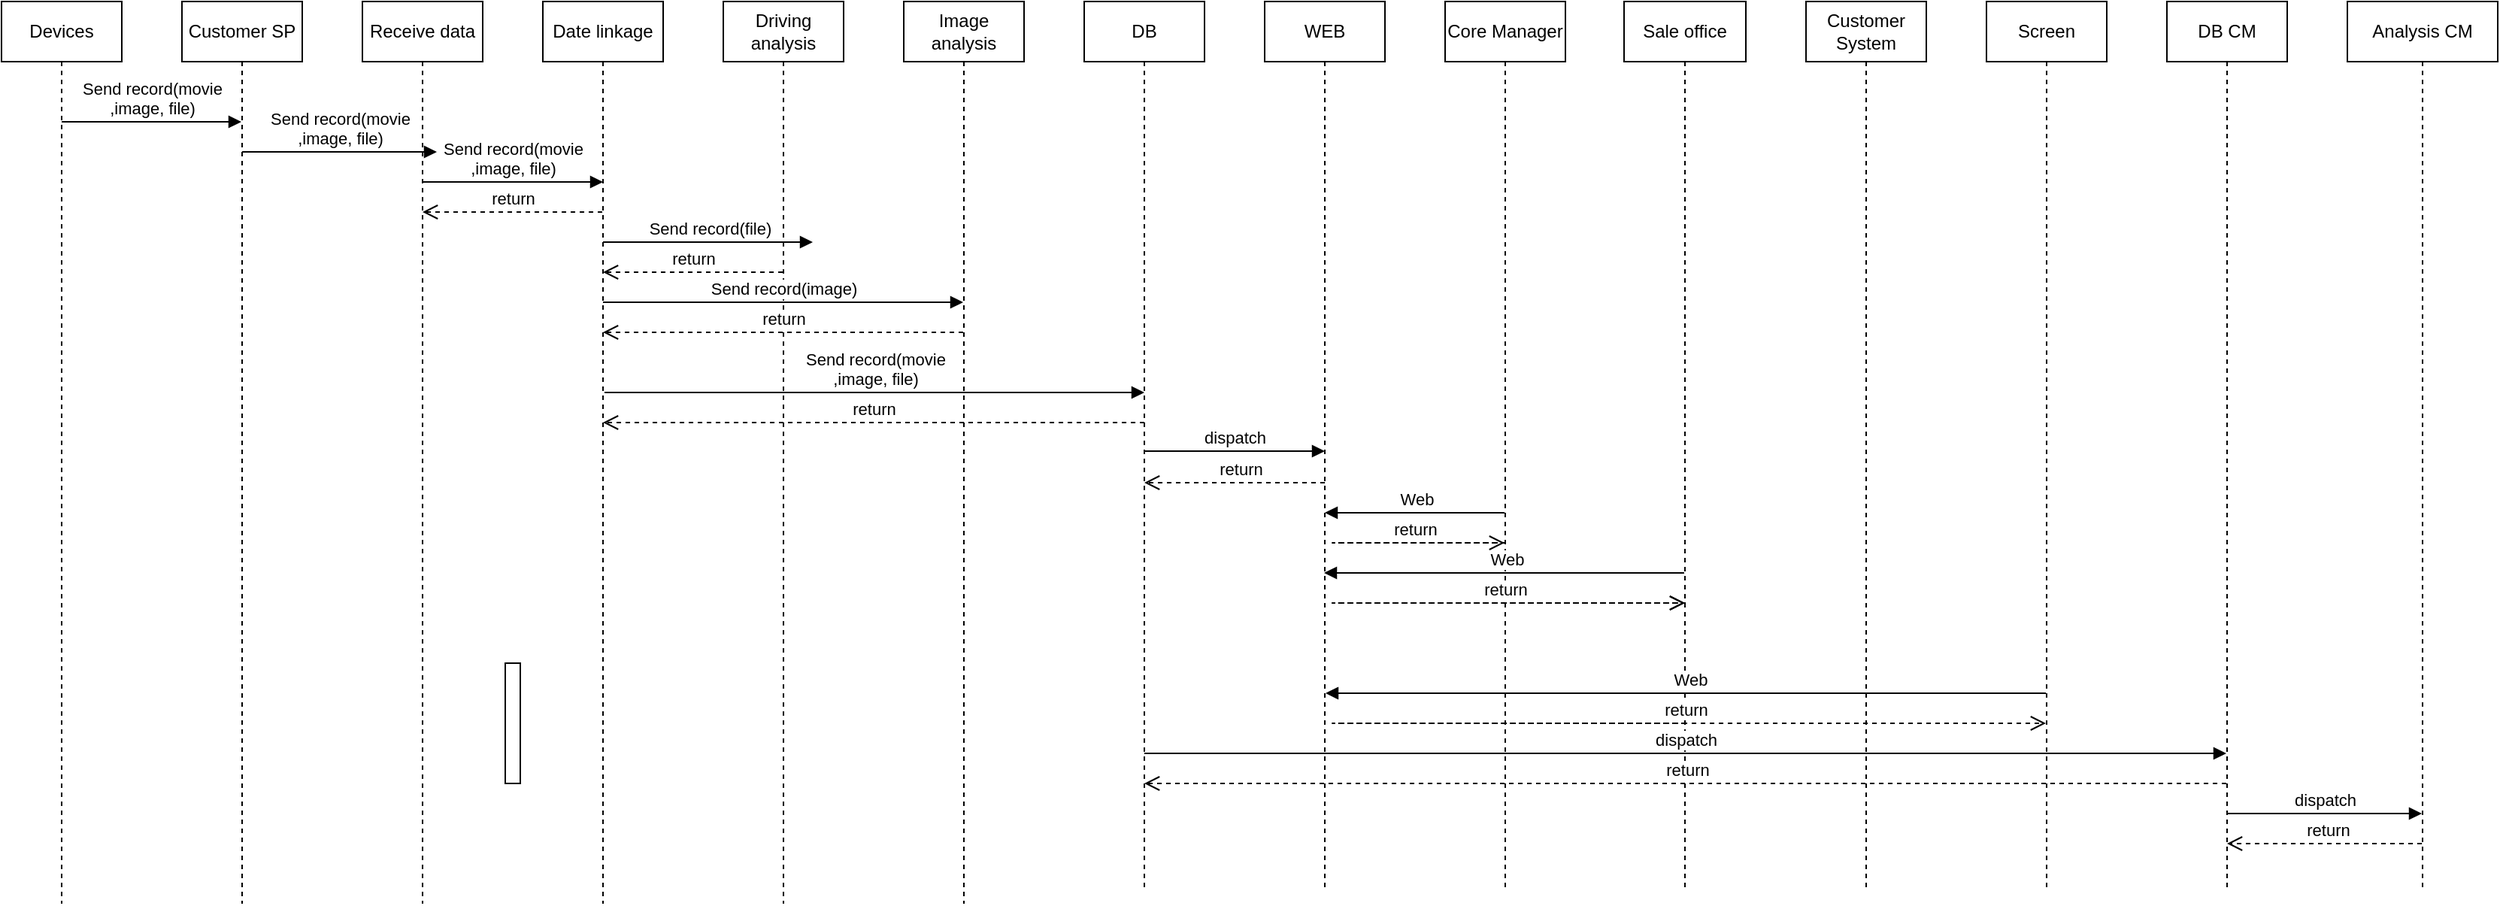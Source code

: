 <mxfile version="10.7.5" type="github"><diagram name="Page-1" id="e7e014a7-5840-1c2e-5031-d8a46d1fe8dd"><mxGraphModel dx="1394" dy="764" grid="1" gridSize="10" guides="1" tooltips="1" connect="1" arrows="1" fold="1" page="1" pageScale="1" pageWidth="1169" pageHeight="826" background="#ffffff" math="0" shadow="0"><root><mxCell id="0"/><mxCell id="1" parent="0"/><mxCell id="JrEr8z9qq3h3gED3sxpI-64" value="Devices" style="shape=umlLifeline;perimeter=lifelinePerimeter;whiteSpace=wrap;html=1;container=1;collapsible=0;recursiveResize=0;outlineConnect=0;" vertex="1" parent="1"><mxGeometry x="40" y="80" width="80" height="600" as="geometry"/></mxCell><mxCell id="JrEr8z9qq3h3gED3sxpI-67" value="Customer SP" style="shape=umlLifeline;perimeter=lifelinePerimeter;whiteSpace=wrap;html=1;container=1;collapsible=0;recursiveResize=0;outlineConnect=0;" vertex="1" parent="1"><mxGeometry x="160" y="80" width="80" height="600" as="geometry"/></mxCell><mxCell id="JrEr8z9qq3h3gED3sxpI-68" value="Receive data" style="shape=umlLifeline;perimeter=lifelinePerimeter;whiteSpace=wrap;html=1;container=1;collapsible=0;recursiveResize=0;outlineConnect=0;" vertex="1" parent="1"><mxGeometry x="280" y="80" width="80" height="600" as="geometry"/></mxCell><mxCell id="JrEr8z9qq3h3gED3sxpI-69" value="Date linkage" style="shape=umlLifeline;perimeter=lifelinePerimeter;whiteSpace=wrap;html=1;container=1;collapsible=0;recursiveResize=0;outlineConnect=0;" vertex="1" parent="1"><mxGeometry x="400" y="80" width="80" height="600" as="geometry"/></mxCell><mxCell id="JrEr8z9qq3h3gED3sxpI-70" value="Driving analysis" style="shape=umlLifeline;perimeter=lifelinePerimeter;whiteSpace=wrap;html=1;container=1;collapsible=0;recursiveResize=0;outlineConnect=0;" vertex="1" parent="1"><mxGeometry x="520" y="80" width="80" height="600" as="geometry"/></mxCell><mxCell id="JrEr8z9qq3h3gED3sxpI-71" value="Image analysis" style="shape=umlLifeline;perimeter=lifelinePerimeter;whiteSpace=wrap;html=1;container=1;collapsible=0;recursiveResize=0;outlineConnect=0;" vertex="1" parent="1"><mxGeometry x="640" y="80" width="80" height="600" as="geometry"/></mxCell><mxCell id="JrEr8z9qq3h3gED3sxpI-72" value="DB" style="shape=umlLifeline;perimeter=lifelinePerimeter;whiteSpace=wrap;html=1;container=1;collapsible=0;recursiveResize=0;outlineConnect=0;" vertex="1" parent="1"><mxGeometry x="760" y="80" width="80" height="590" as="geometry"/></mxCell><mxCell id="JrEr8z9qq3h3gED3sxpI-73" value="WEB" style="shape=umlLifeline;perimeter=lifelinePerimeter;whiteSpace=wrap;html=1;container=1;collapsible=0;recursiveResize=0;outlineConnect=0;" vertex="1" parent="1"><mxGeometry x="880" y="80" width="80" height="590" as="geometry"/></mxCell><mxCell id="JrEr8z9qq3h3gED3sxpI-87" value="return" style="html=1;verticalAlign=bottom;endArrow=open;dashed=1;endSize=8;" edge="1" parent="1" source="JrEr8z9qq3h3gED3sxpI-69" target="JrEr8z9qq3h3gED3sxpI-68"><mxGeometry relative="1" as="geometry"><mxPoint x="450" y="240" as="sourcePoint"/><mxPoint x="370" y="240" as="targetPoint"/><Array as="points"><mxPoint x="390" y="220"/></Array></mxGeometry></mxCell><mxCell id="JrEr8z9qq3h3gED3sxpI-88" value="return" style="html=1;verticalAlign=bottom;endArrow=open;dashed=1;endSize=8;" edge="1" parent="1" source="JrEr8z9qq3h3gED3sxpI-70" target="JrEr8z9qq3h3gED3sxpI-69"><mxGeometry relative="1" as="geometry"><mxPoint x="590" y="320" as="sourcePoint"/><mxPoint x="510" y="320" as="targetPoint"/><Array as="points"><mxPoint x="520" y="260"/></Array></mxGeometry></mxCell><mxCell id="JrEr8z9qq3h3gED3sxpI-91" value="Send record(movie&lt;br&gt;,image, file)" style="html=1;verticalAlign=bottom;endArrow=block;" edge="1" parent="1" source="JrEr8z9qq3h3gED3sxpI-64" target="JrEr8z9qq3h3gED3sxpI-67"><mxGeometry width="80" relative="1" as="geometry"><mxPoint x="90" y="200" as="sourcePoint"/><mxPoint x="170" y="200" as="targetPoint"/><Array as="points"><mxPoint x="170" y="160"/></Array></mxGeometry></mxCell><mxCell id="JrEr8z9qq3h3gED3sxpI-92" value="Send record(movie&lt;br&gt;,image, file)" style="html=1;verticalAlign=bottom;endArrow=block;" edge="1" parent="1"><mxGeometry width="80" relative="1" as="geometry"><mxPoint x="200" y="180" as="sourcePoint"/><mxPoint x="329.5" y="180" as="targetPoint"/></mxGeometry></mxCell><mxCell id="JrEr8z9qq3h3gED3sxpI-93" value="Send record(movie&lt;br&gt;,image, file)" style="html=1;verticalAlign=bottom;endArrow=block;" edge="1" parent="1"><mxGeometry width="80" relative="1" as="geometry"><mxPoint x="320" y="200" as="sourcePoint"/><mxPoint x="440" y="200" as="targetPoint"/></mxGeometry></mxCell><mxCell id="JrEr8z9qq3h3gED3sxpI-94" value="Send record(file)" style="html=1;verticalAlign=bottom;endArrow=block;" edge="1" parent="1"><mxGeometry x="-0.004" width="80" relative="1" as="geometry"><mxPoint x="440" y="240" as="sourcePoint"/><mxPoint x="579.5" y="240" as="targetPoint"/><mxPoint x="1" as="offset"/></mxGeometry></mxCell><mxCell id="JrEr8z9qq3h3gED3sxpI-96" value="Send record(image)" style="html=1;verticalAlign=bottom;endArrow=block;" edge="1" parent="1" source="JrEr8z9qq3h3gED3sxpI-69" target="JrEr8z9qq3h3gED3sxpI-71"><mxGeometry width="80" relative="1" as="geometry"><mxPoint x="510" y="400" as="sourcePoint"/><mxPoint x="590" y="400" as="targetPoint"/><Array as="points"><mxPoint x="590" y="280"/></Array></mxGeometry></mxCell><mxCell id="JrEr8z9qq3h3gED3sxpI-97" value="return" style="html=1;verticalAlign=bottom;endArrow=open;dashed=1;endSize=8;" edge="1" parent="1" source="JrEr8z9qq3h3gED3sxpI-71" target="JrEr8z9qq3h3gED3sxpI-69"><mxGeometry relative="1" as="geometry"><mxPoint x="790" y="440" as="sourcePoint"/><mxPoint x="519.5" y="370" as="targetPoint"/><Array as="points"><mxPoint x="570" y="300"/><mxPoint x="510" y="300"/></Array></mxGeometry></mxCell><mxCell id="JrEr8z9qq3h3gED3sxpI-102" value="Core Manager" style="shape=umlLifeline;perimeter=lifelinePerimeter;whiteSpace=wrap;html=1;container=1;collapsible=0;recursiveResize=0;outlineConnect=0;" vertex="1" parent="1"><mxGeometry x="1000" y="80" width="80" height="590" as="geometry"/></mxCell><mxCell id="JrEr8z9qq3h3gED3sxpI-103" value="Sale office" style="shape=umlLifeline;perimeter=lifelinePerimeter;whiteSpace=wrap;html=1;container=1;collapsible=0;recursiveResize=0;outlineConnect=0;" vertex="1" parent="1"><mxGeometry x="1119" y="80" width="81" height="590" as="geometry"/></mxCell><mxCell id="JrEr8z9qq3h3gED3sxpI-104" value="Customer System" style="shape=umlLifeline;perimeter=lifelinePerimeter;whiteSpace=wrap;html=1;container=1;collapsible=0;recursiveResize=0;outlineConnect=0;" vertex="1" parent="1"><mxGeometry x="1240" y="80" width="80" height="590" as="geometry"/></mxCell><mxCell id="JrEr8z9qq3h3gED3sxpI-105" value="Send record(movie&lt;br&gt;,image, file)" style="html=1;verticalAlign=bottom;endArrow=block;" edge="1" parent="1"><mxGeometry width="80" relative="1" as="geometry"><mxPoint x="441" y="340" as="sourcePoint"/><mxPoint x="800" y="340" as="targetPoint"/><Array as="points"><mxPoint x="790.5" y="340"/></Array></mxGeometry></mxCell><mxCell id="JrEr8z9qq3h3gED3sxpI-106" value="return" style="html=1;verticalAlign=bottom;endArrow=open;dashed=1;endSize=8;" edge="1" parent="1"><mxGeometry relative="1" as="geometry"><mxPoint x="800" y="360" as="sourcePoint"/><mxPoint x="440" y="360" as="targetPoint"/><Array as="points"><mxPoint x="750.5" y="360"/><mxPoint x="560.5" y="360"/></Array></mxGeometry></mxCell><mxCell id="JrEr8z9qq3h3gED3sxpI-109" value="dispatch" style="html=1;verticalAlign=bottom;endArrow=block;" edge="1" parent="1"><mxGeometry width="80" relative="1" as="geometry"><mxPoint x="800" y="379" as="sourcePoint"/><mxPoint x="920" y="379" as="targetPoint"/><Array as="points"><mxPoint x="830" y="379"/><mxPoint x="880" y="379"/></Array></mxGeometry></mxCell><mxCell id="JrEr8z9qq3h3gED3sxpI-110" value="return" style="html=1;verticalAlign=bottom;endArrow=open;dashed=1;endSize=8;" edge="1" parent="1"><mxGeometry x="0.279" y="-19" relative="1" as="geometry"><mxPoint x="920" y="400" as="sourcePoint"/><mxPoint x="800" y="400" as="targetPoint"/><Array as="points"><mxPoint x="850.5" y="400"/></Array><mxPoint x="20" y="19" as="offset"/></mxGeometry></mxCell><mxCell id="JrEr8z9qq3h3gED3sxpI-112" value="return" style="html=1;verticalAlign=bottom;endArrow=open;dashed=1;endSize=8;" edge="1" parent="1" target="JrEr8z9qq3h3gED3sxpI-102"><mxGeometry x="-0.499" relative="1" as="geometry"><mxPoint x="1040" y="440" as="sourcePoint"/><mxPoint x="920" y="440" as="targetPoint"/><Array as="points"><mxPoint x="920" y="440"/></Array><mxPoint as="offset"/></mxGeometry></mxCell><mxCell id="JrEr8z9qq3h3gED3sxpI-121" value="Screen" style="shape=umlLifeline;perimeter=lifelinePerimeter;whiteSpace=wrap;html=1;container=1;collapsible=0;recursiveResize=0;outlineConnect=0;" vertex="1" parent="1"><mxGeometry x="1360" y="80" width="80" height="590" as="geometry"/></mxCell><mxCell id="JrEr8z9qq3h3gED3sxpI-124" value="DB CM" style="shape=umlLifeline;perimeter=lifelinePerimeter;whiteSpace=wrap;html=1;container=1;collapsible=0;recursiveResize=0;outlineConnect=0;" vertex="1" parent="1"><mxGeometry x="1480" y="80" width="80" height="590" as="geometry"/></mxCell><mxCell id="JrEr8z9qq3h3gED3sxpI-128" value="Analysis CM" style="shape=umlLifeline;perimeter=lifelinePerimeter;whiteSpace=wrap;html=1;container=1;collapsible=0;recursiveResize=0;outlineConnect=0;" vertex="1" parent="1"><mxGeometry x="1600" y="80" width="100" height="590" as="geometry"/></mxCell><mxCell id="JrEr8z9qq3h3gED3sxpI-133" value="Web" style="html=1;verticalAlign=bottom;endArrow=block;" edge="1" parent="1" source="JrEr8z9qq3h3gED3sxpI-102" target="JrEr8z9qq3h3gED3sxpI-73"><mxGeometry x="-0.008" width="80" relative="1" as="geometry"><mxPoint x="1010" y="413" as="sourcePoint"/><mxPoint x="920" y="413" as="targetPoint"/><Array as="points"><mxPoint x="1000" y="420"/></Array><mxPoint x="1" as="offset"/></mxGeometry></mxCell><mxCell id="JrEr8z9qq3h3gED3sxpI-134" value="Web" style="html=1;verticalAlign=bottom;endArrow=block;" edge="1" parent="1" source="JrEr8z9qq3h3gED3sxpI-103"><mxGeometry x="-0.008" width="80" relative="1" as="geometry"><mxPoint x="1039.5" y="460" as="sourcePoint"/><mxPoint x="919.5" y="460" as="targetPoint"/><Array as="points"><mxPoint x="1000" y="460"/></Array><mxPoint x="1" as="offset"/></mxGeometry></mxCell><mxCell id="JrEr8z9qq3h3gED3sxpI-135" value="return" style="html=1;verticalAlign=bottom;endArrow=open;dashed=1;endSize=8;" edge="1" parent="1"><mxGeometry x="-0.499" relative="1" as="geometry"><mxPoint x="1160" y="480" as="sourcePoint"/><mxPoint x="1159.5" y="480" as="targetPoint"/><Array as="points"><mxPoint x="920" y="480"/></Array><mxPoint as="offset"/></mxGeometry></mxCell><mxCell id="JrEr8z9qq3h3gED3sxpI-136" value="return" style="html=1;verticalAlign=bottom;endArrow=open;dashed=1;endSize=8;" edge="1" parent="1"><mxGeometry x="-0.499" relative="1" as="geometry"><mxPoint x="1160" y="480" as="sourcePoint"/><mxPoint x="1159.5" y="480" as="targetPoint"/><Array as="points"><mxPoint x="920" y="480"/></Array><mxPoint as="offset"/></mxGeometry></mxCell><mxCell id="JrEr8z9qq3h3gED3sxpI-137" value="Web" style="html=1;verticalAlign=bottom;endArrow=block;" edge="1" parent="1" source="JrEr8z9qq3h3gED3sxpI-121"><mxGeometry x="-0.008" width="80" relative="1" as="geometry"><mxPoint x="1160" y="540" as="sourcePoint"/><mxPoint x="920.5" y="540" as="targetPoint"/><Array as="points"><mxPoint x="1001" y="540"/></Array><mxPoint x="1" as="offset"/></mxGeometry></mxCell><mxCell id="JrEr8z9qq3h3gED3sxpI-138" value="return" style="html=1;verticalAlign=bottom;endArrow=open;dashed=1;endSize=8;" edge="1" parent="1" target="JrEr8z9qq3h3gED3sxpI-121"><mxGeometry x="0.334" relative="1" as="geometry"><mxPoint x="1160" y="560" as="sourcePoint"/><mxPoint x="1159.5" y="560" as="targetPoint"/><Array as="points"><mxPoint x="920" y="560"/></Array><mxPoint as="offset"/></mxGeometry></mxCell><mxCell id="JrEr8z9qq3h3gED3sxpI-140" value="dispatch" style="html=1;verticalAlign=bottom;endArrow=block;" edge="1" parent="1" target="JrEr8z9qq3h3gED3sxpI-124"><mxGeometry width="80" relative="1" as="geometry"><mxPoint x="800" y="580" as="sourcePoint"/><mxPoint x="920" y="580" as="targetPoint"/><Array as="points"><mxPoint x="830" y="580"/><mxPoint x="880" y="580"/></Array></mxGeometry></mxCell><mxCell id="JrEr8z9qq3h3gED3sxpI-142" value="return" style="html=1;verticalAlign=bottom;endArrow=open;dashed=1;endSize=8;" edge="1" parent="1" source="JrEr8z9qq3h3gED3sxpI-124"><mxGeometry x="0.86" y="-309" relative="1" as="geometry"><mxPoint x="920" y="600" as="sourcePoint"/><mxPoint x="800" y="600" as="targetPoint"/><Array as="points"><mxPoint x="850.5" y="600"/></Array><mxPoint x="310" y="309" as="offset"/></mxGeometry></mxCell><mxCell id="JrEr8z9qq3h3gED3sxpI-143" value="dispatch" style="html=1;verticalAlign=bottom;endArrow=block;" edge="1" parent="1" target="JrEr8z9qq3h3gED3sxpI-128"><mxGeometry width="80" relative="1" as="geometry"><mxPoint x="1520" y="620" as="sourcePoint"/><mxPoint x="1640" y="620" as="targetPoint"/><Array as="points"><mxPoint x="1550" y="620"/><mxPoint x="1600" y="620"/></Array></mxGeometry></mxCell><mxCell id="JrEr8z9qq3h3gED3sxpI-144" value="return" style="html=1;verticalAlign=bottom;endArrow=open;dashed=1;endSize=8;" edge="1" parent="1" source="JrEr8z9qq3h3gED3sxpI-128"><mxGeometry x="0.279" y="-19" relative="1" as="geometry"><mxPoint x="1640" y="640" as="sourcePoint"/><mxPoint x="1520" y="640" as="targetPoint"/><Array as="points"><mxPoint x="1570.5" y="640"/></Array><mxPoint x="20" y="19" as="offset"/></mxGeometry></mxCell><mxCell id="JrEr8z9qq3h3gED3sxpI-145" value="" style="html=1;points=[];perimeter=orthogonalPerimeter;" vertex="1" parent="1"><mxGeometry x="375" y="520" width="10" height="80" as="geometry"/></mxCell></root></mxGraphModel></diagram></mxfile>